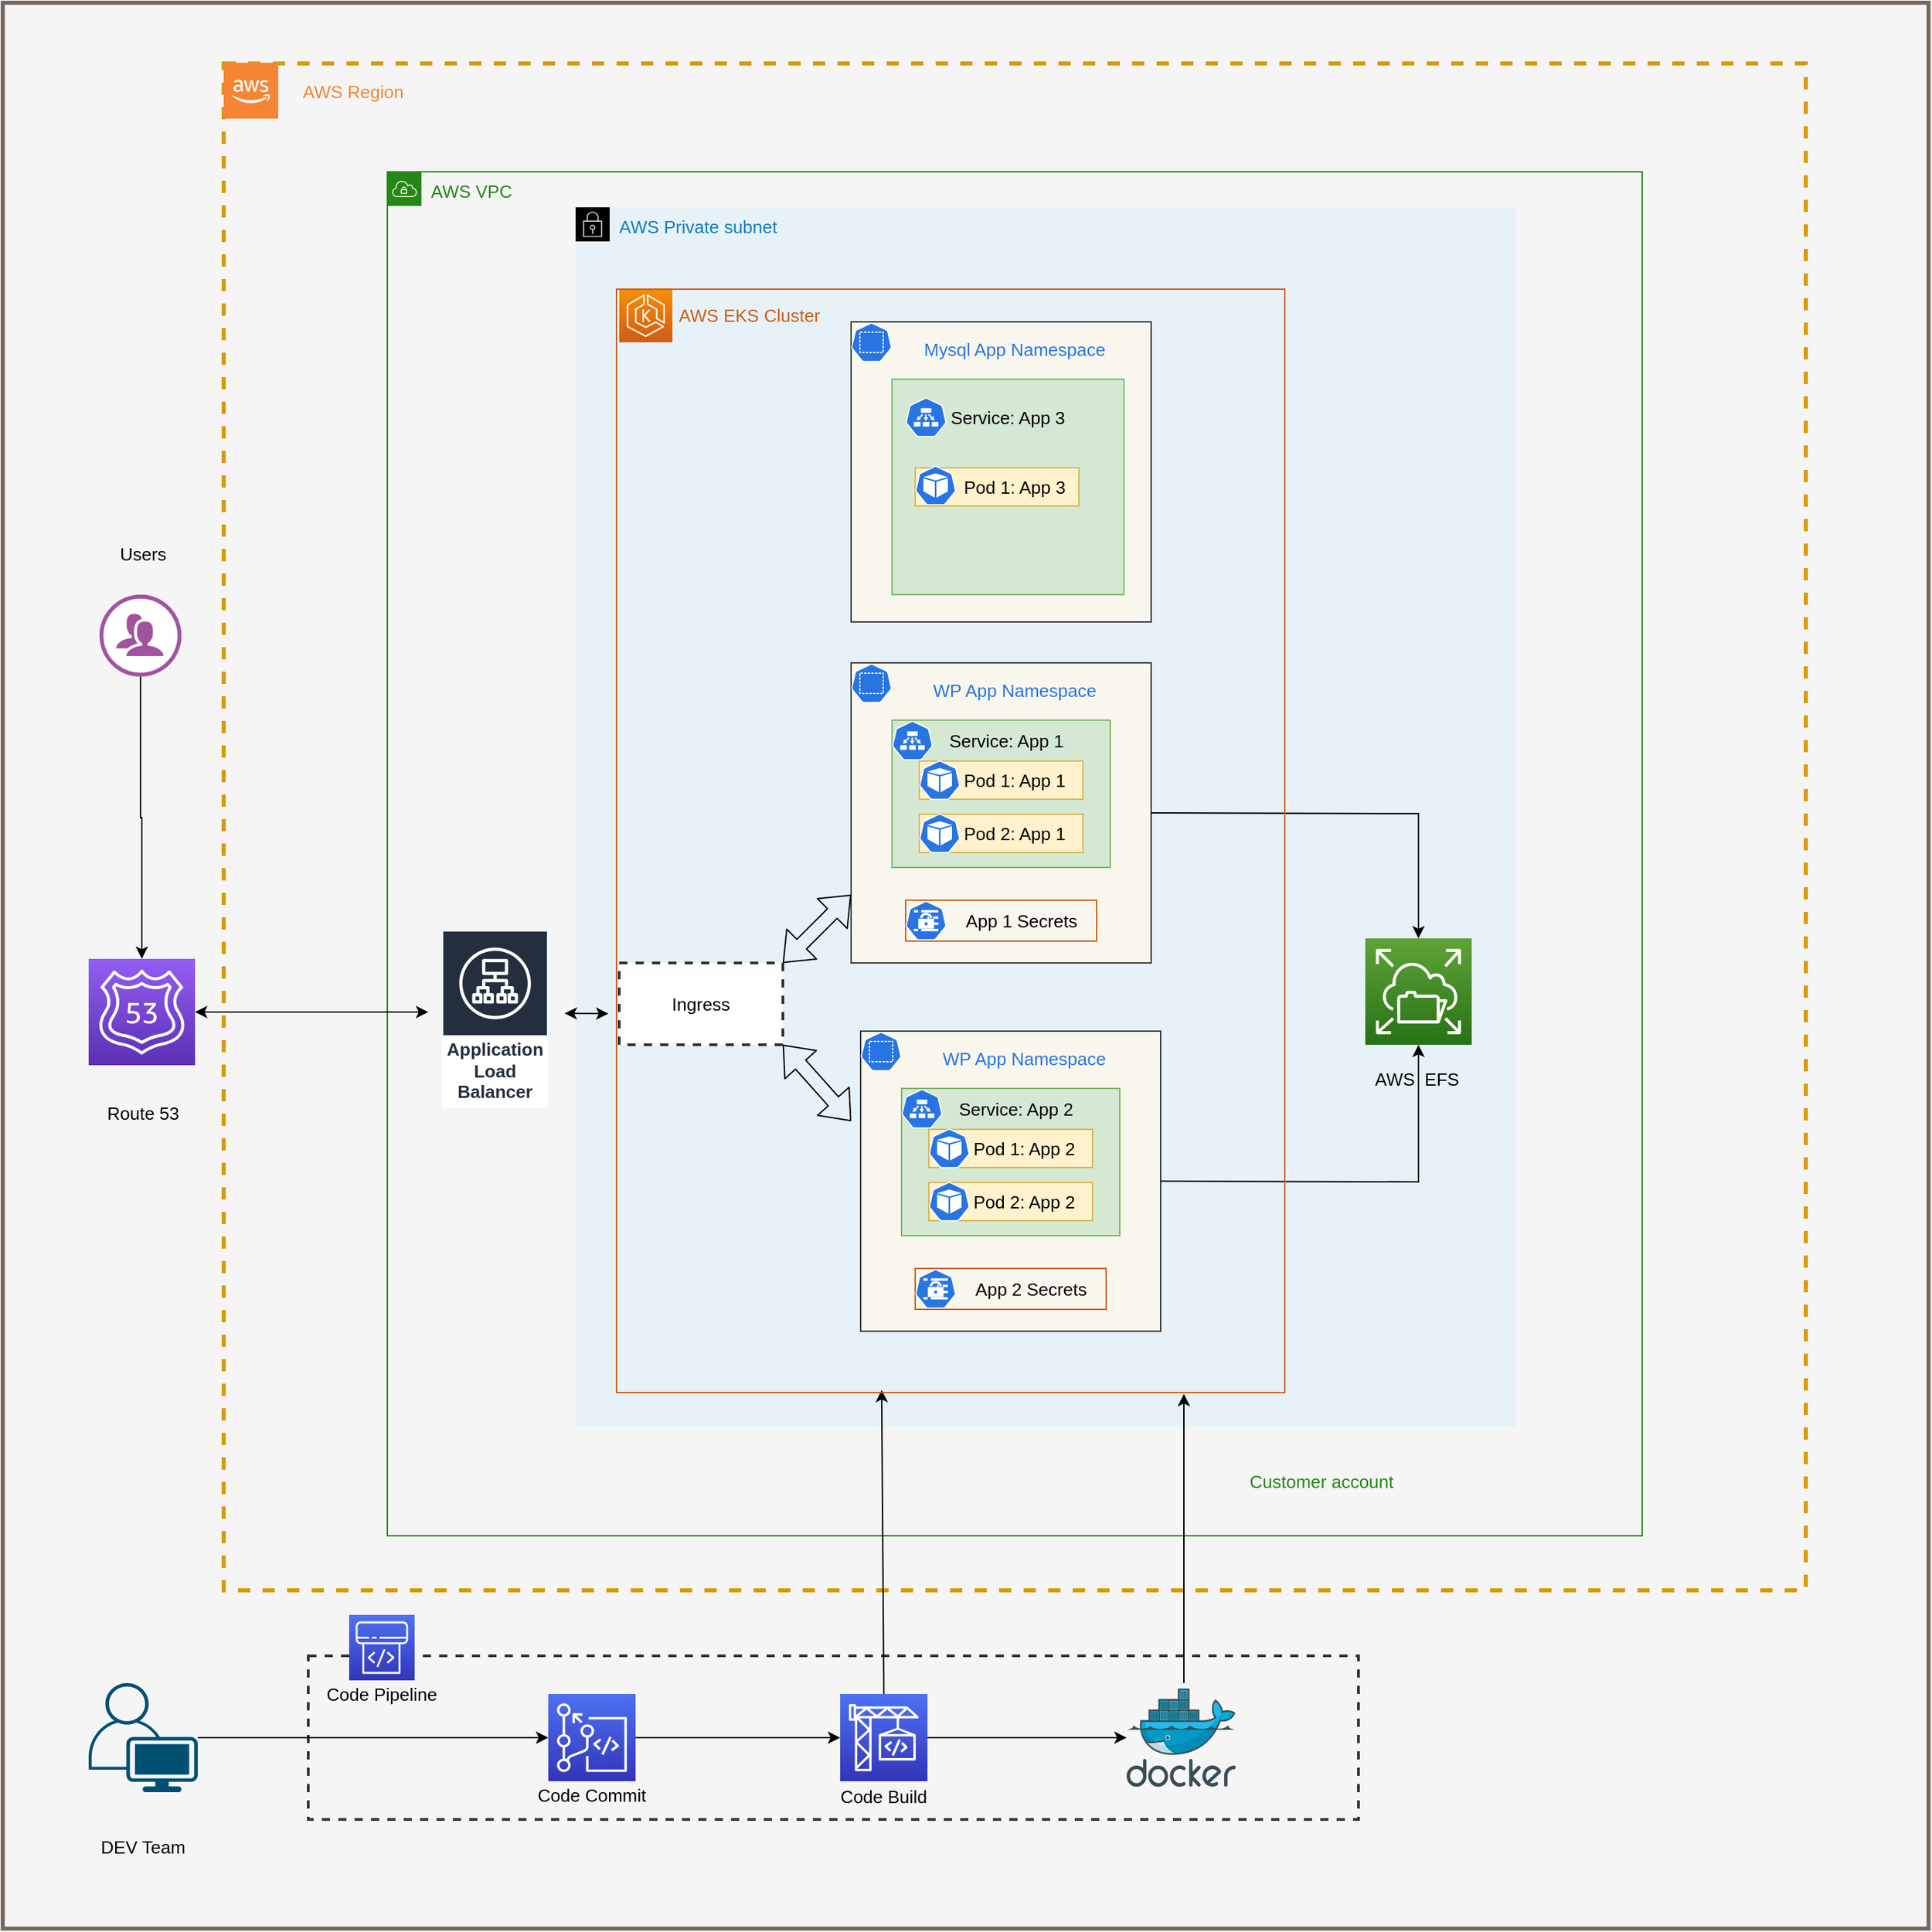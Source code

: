 <mxfile version="15.4.0" type="device" pages="2"><diagram id="Ot9jRCTv3hvopjsyJXD7" name="Page-1"><mxGraphModel dx="1996" dy="1718" grid="1" gridSize="10" guides="1" tooltips="1" connect="1" arrows="1" fold="1" page="0" pageScale="1" pageWidth="827" pageHeight="1169" math="0" shadow="0"><root><mxCell id="0"/><mxCell id="1" parent="0"/><mxCell id="vKoJi8RvYkVLxXyWPrQ0-2" value="" style="group" vertex="1" connectable="0" parent="1"><mxGeometry x="200" width="1412" height="1412" as="geometry"/></mxCell><mxCell id="3JzarAd-9FvICsvTEchm-35" value="" style="whiteSpace=wrap;html=1;aspect=fixed;rounded=0;fontSize=13;strokeColor=#756A5E;strokeWidth=3;fillColor=#F5F5F5;" parent="vKoJi8RvYkVLxXyWPrQ0-2" vertex="1"><mxGeometry width="1412" height="1412" as="geometry"/></mxCell><mxCell id="3JzarAd-9FvICsvTEchm-31" value="" style="rounded=0;whiteSpace=wrap;html=1;fontSize=13;strokeWidth=3;fillColor=none;dashed=1;strokeColor=#d79b00;" parent="vKoJi8RvYkVLxXyWPrQ0-2" vertex="1"><mxGeometry x="162" y="44.5" width="1160" height="1119.5" as="geometry"/></mxCell><mxCell id="wo1vMd5-KKXgWu2a8zOH-6" value="" style="outlineConnect=0;dashed=0;verticalLabelPosition=bottom;verticalAlign=top;align=center;html=1;shape=mxgraph.aws3.cloud_2;fillColor=#F58534;gradientColor=none;rounded=0;strokeColor=#000000;strokeWidth=2;fontSize=13;" parent="vKoJi8RvYkVLxXyWPrQ0-2" vertex="1"><mxGeometry x="162" y="44" width="40" height="41" as="geometry"/></mxCell><mxCell id="wo1vMd5-KKXgWu2a8zOH-7" value="&lt;font style=&quot;font-size: 13px;&quot; color=&quot;#f58534&quot;&gt;AWS Region&lt;/font&gt;" style="text;html=1;strokeColor=none;fillColor=none;align=center;verticalAlign=middle;whiteSpace=wrap;rounded=0;dashed=1;fontSize=13;" parent="vKoJi8RvYkVLxXyWPrQ0-2" vertex="1"><mxGeometry x="212" y="54.5" width="90" height="20" as="geometry"/></mxCell><mxCell id="wo1vMd5-KKXgWu2a8zOH-8" value="&lt;font style=&quot;font-size: 13px; line-height: 120%;&quot; color=&quot;#248814&quot;&gt;AWS VPC&lt;/font&gt;" style="points=[[0,0],[0.25,0],[0.5,0],[0.75,0],[1,0],[1,0.25],[1,0.5],[1,0.75],[1,1],[0.75,1],[0.5,1],[0.25,1],[0,1],[0,0.75],[0,0.5],[0,0.25]];outlineConnect=0;gradientColor=none;html=1;whiteSpace=wrap;fontSize=13;fontStyle=0;shape=mxgraph.aws4.group;grIcon=mxgraph.aws4.group_vpc;strokeColor=#248814;fillColor=none;verticalAlign=top;align=left;spacingLeft=30;fontColor=#AAB7B8;dashed=0;rounded=0;" parent="vKoJi8RvYkVLxXyWPrQ0-2" vertex="1"><mxGeometry x="282" y="124" width="920" height="1000" as="geometry"/></mxCell><mxCell id="wo1vMd5-KKXgWu2a8zOH-4" value="" style="verticalLabelPosition=bottom;html=1;fillColor=#A153A0;strokeColor=#ffffff;verticalAlign=top;align=center;points=[[0,0.5,0],[0.125,0.25,0],[0.25,0,0],[0.5,0,0],[0.75,0,0],[0.875,0.25,0],[1,0.5,0],[0.875,0.75,0],[0.75,1,0],[0.5,1,0],[0.125,0.75,0]];pointerEvents=1;shape=mxgraph.cisco_safe.compositeIcon;bgIcon=ellipse;resIcon=mxgraph.cisco_safe.design.users;fontSize=13;" parent="vKoJi8RvYkVLxXyWPrQ0-2" vertex="1"><mxGeometry x="71" y="434" width="60" height="60" as="geometry"/></mxCell><mxCell id="wo1vMd5-KKXgWu2a8zOH-5" value="" style="points=[[0,0,0],[0.25,0,0],[0.5,0,0],[0.75,0,0],[1,0,0],[0,1,0],[0.25,1,0],[0.5,1,0],[0.75,1,0],[1,1,0],[0,0.25,0],[0,0.5,0],[0,0.75,0],[1,0.25,0],[1,0.5,0],[1,0.75,0]];outlineConnect=0;fontColor=#232F3E;gradientColor=#945DF2;gradientDirection=north;fillColor=#5A30B5;strokeColor=#ffffff;dashed=0;verticalLabelPosition=bottom;verticalAlign=top;align=center;html=1;fontSize=13;fontStyle=0;aspect=fixed;shape=mxgraph.aws4.resourceIcon;resIcon=mxgraph.aws4.route_53;" parent="vKoJi8RvYkVLxXyWPrQ0-2" vertex="1"><mxGeometry x="63" y="701" width="78" height="78" as="geometry"/></mxCell><mxCell id="wo1vMd5-KKXgWu2a8zOH-3" value="" style="edgeStyle=orthogonalEdgeStyle;rounded=0;orthogonalLoop=1;jettySize=auto;html=1;fontSize=13;" parent="vKoJi8RvYkVLxXyWPrQ0-2" source="wo1vMd5-KKXgWu2a8zOH-4" target="wo1vMd5-KKXgWu2a8zOH-5" edge="1"><mxGeometry as="geometry"><mxPoint x="102" y="345" as="targetPoint"/></mxGeometry></mxCell><mxCell id="wo1vMd5-KKXgWu2a8zOH-55" value="" style="points=[[0.35,0,0],[0.98,0.51,0],[1,0.71,0],[0.67,1,0],[0,0.795,0],[0,0.65,0]];verticalLabelPosition=bottom;html=1;verticalAlign=top;aspect=fixed;align=center;pointerEvents=1;shape=mxgraph.cisco19.user;fillColor=#005073;strokeColor=none;rounded=0;fontSize=13;" parent="vKoJi8RvYkVLxXyWPrQ0-2" vertex="1"><mxGeometry x="63" y="1232" width="80" height="80" as="geometry"/></mxCell><mxCell id="wo1vMd5-KKXgWu2a8zOH-57" value="" style="rounded=0;whiteSpace=wrap;html=1;strokeColor=#333333;strokeWidth=2;fillColor=none;dashed=1;fontSize=13;" parent="vKoJi8RvYkVLxXyWPrQ0-2" vertex="1"><mxGeometry x="224" y="1212" width="770" height="120" as="geometry"/></mxCell><mxCell id="wo1vMd5-KKXgWu2a8zOH-58" value="" style="points=[[0,0,0],[0.25,0,0],[0.5,0,0],[0.75,0,0],[1,0,0],[0,1,0],[0.25,1,0],[0.5,1,0],[0.75,1,0],[1,1,0],[0,0.25,0],[0,0.5,0],[0,0.75,0],[1,0.25,0],[1,0.5,0],[1,0.75,0]];outlineConnect=0;fontColor=#232F3E;gradientColor=#4D72F3;gradientDirection=north;fillColor=#3334B9;strokeColor=#ffffff;dashed=0;verticalLabelPosition=bottom;verticalAlign=top;align=center;html=1;fontSize=13;fontStyle=0;aspect=fixed;shape=mxgraph.aws4.resourceIcon;resIcon=mxgraph.aws4.codepipeline;rounded=0;" parent="vKoJi8RvYkVLxXyWPrQ0-2" vertex="1"><mxGeometry x="254" y="1182" width="48" height="48" as="geometry"/></mxCell><mxCell id="wo1vMd5-KKXgWu2a8zOH-59" value="&lt;font style=&quot;font-size: 13px;&quot;&gt;Code Pipeline&lt;/font&gt;" style="text;html=1;strokeColor=none;fillColor=none;align=center;verticalAlign=middle;whiteSpace=wrap;rounded=0;dashed=1;fontSize=13;" parent="vKoJi8RvYkVLxXyWPrQ0-2" vertex="1"><mxGeometry x="225" y="1230" width="106" height="20" as="geometry"/></mxCell><mxCell id="wo1vMd5-KKXgWu2a8zOH-61" value="" style="points=[[0,0,0],[0.25,0,0],[0.5,0,0],[0.75,0,0],[1,0,0],[0,1,0],[0.25,1,0],[0.5,1,0],[0.75,1,0],[1,1,0],[0,0.25,0],[0,0.5,0],[0,0.75,0],[1,0.25,0],[1,0.5,0],[1,0.75,0]];outlineConnect=0;fontColor=#232F3E;gradientColor=#4D72F3;gradientDirection=north;fillColor=#3334B9;strokeColor=#ffffff;dashed=0;verticalLabelPosition=bottom;verticalAlign=top;align=center;html=1;fontSize=13;fontStyle=0;aspect=fixed;shape=mxgraph.aws4.resourceIcon;resIcon=mxgraph.aws4.codecommit;rounded=0;" parent="vKoJi8RvYkVLxXyWPrQ0-2" vertex="1"><mxGeometry x="400" y="1240" width="64" height="64" as="geometry"/></mxCell><mxCell id="wo1vMd5-KKXgWu2a8zOH-54" value="" style="edgeStyle=orthogonalEdgeStyle;rounded=0;orthogonalLoop=1;jettySize=auto;html=1;entryX=0;entryY=0.5;entryDx=0;entryDy=0;entryPerimeter=0;fontSize=13;" parent="vKoJi8RvYkVLxXyWPrQ0-2" source="wo1vMd5-KKXgWu2a8zOH-55" target="wo1vMd5-KKXgWu2a8zOH-61" edge="1"><mxGeometry as="geometry"/></mxCell><mxCell id="wo1vMd5-KKXgWu2a8zOH-62" value="&lt;font style=&quot;font-size: 13px;&quot;&gt;Code Commit&lt;/font&gt;" style="text;html=1;strokeColor=none;fillColor=none;align=center;verticalAlign=middle;whiteSpace=wrap;rounded=0;dashed=1;fontSize=13;" parent="vKoJi8RvYkVLxXyWPrQ0-2" vertex="1"><mxGeometry x="386" y="1304" width="92" height="20" as="geometry"/></mxCell><mxCell id="wo1vMd5-KKXgWu2a8zOH-64" value="" style="points=[[0,0,0],[0.25,0,0],[0.5,0,0],[0.75,0,0],[1,0,0],[0,1,0],[0.25,1,0],[0.5,1,0],[0.75,1,0],[1,1,0],[0,0.25,0],[0,0.5,0],[0,0.75,0],[1,0.25,0],[1,0.5,0],[1,0.75,0]];outlineConnect=0;fontColor=#232F3E;gradientColor=#4D72F3;gradientDirection=north;fillColor=#3334B9;strokeColor=#ffffff;dashed=0;verticalLabelPosition=bottom;verticalAlign=top;align=center;html=1;fontSize=13;fontStyle=0;aspect=fixed;shape=mxgraph.aws4.resourceIcon;resIcon=mxgraph.aws4.codebuild;rounded=0;" parent="vKoJi8RvYkVLxXyWPrQ0-2" vertex="1"><mxGeometry x="614" y="1240" width="64" height="64" as="geometry"/></mxCell><mxCell id="wo1vMd5-KKXgWu2a8zOH-60" value="" style="edgeStyle=orthogonalEdgeStyle;rounded=0;orthogonalLoop=1;jettySize=auto;html=1;entryX=0;entryY=0.5;entryDx=0;entryDy=0;entryPerimeter=0;fontSize=13;" parent="vKoJi8RvYkVLxXyWPrQ0-2" source="wo1vMd5-KKXgWu2a8zOH-61" target="wo1vMd5-KKXgWu2a8zOH-64" edge="1"><mxGeometry as="geometry"><mxPoint x="544" y="1272" as="targetPoint"/></mxGeometry></mxCell><mxCell id="wo1vMd5-KKXgWu2a8zOH-65" value="&lt;font style=&quot;font-size: 13px;&quot;&gt;Code Build&lt;/font&gt;" style="text;html=1;strokeColor=none;fillColor=none;align=center;verticalAlign=middle;whiteSpace=wrap;rounded=0;dashed=1;fontSize=13;" parent="vKoJi8RvYkVLxXyWPrQ0-2" vertex="1"><mxGeometry x="600" y="1305" width="92" height="20" as="geometry"/></mxCell><mxCell id="wo1vMd5-KKXgWu2a8zOH-66" value="" style="html=1;points=[];align=center;image;fontSize=13;image=img/lib/mscae/Docker.svg;rounded=0;dashed=1;strokeColor=#333333;strokeWidth=2;fillColor=none;" parent="vKoJi8RvYkVLxXyWPrQ0-2" vertex="1"><mxGeometry x="824" y="1236" width="80" height="72" as="geometry"/></mxCell><mxCell id="wo1vMd5-KKXgWu2a8zOH-63" value="" style="edgeStyle=orthogonalEdgeStyle;rounded=0;orthogonalLoop=1;jettySize=auto;html=1;fontSize=13;" parent="vKoJi8RvYkVLxXyWPrQ0-2" source="wo1vMd5-KKXgWu2a8zOH-64" target="wo1vMd5-KKXgWu2a8zOH-66" edge="1"><mxGeometry as="geometry"><mxPoint x="758" y="1272" as="targetPoint"/></mxGeometry></mxCell><mxCell id="wo1vMd5-KKXgWu2a8zOH-69" value="" style="endArrow=classic;startArrow=classic;html=1;exitX=1;exitY=0.5;exitDx=0;exitDy=0;exitPerimeter=0;fontSize=13;" parent="vKoJi8RvYkVLxXyWPrQ0-2" source="wo1vMd5-KKXgWu2a8zOH-5" edge="1"><mxGeometry width="50" height="50" as="geometry"><mxPoint x="141" y="759" as="sourcePoint"/><mxPoint x="312" y="740" as="targetPoint"/><Array as="points"><mxPoint x="262" y="740"/></Array></mxGeometry></mxCell><mxCell id="wo1vMd5-KKXgWu2a8zOH-99" value="&lt;font style=&quot;font-size: 13px;&quot;&gt;DEV Team&lt;/font&gt;" style="text;html=1;strokeColor=none;fillColor=none;align=center;verticalAlign=middle;whiteSpace=wrap;rounded=0;fontSize=13;" parent="vKoJi8RvYkVLxXyWPrQ0-2" vertex="1"><mxGeometry x="63" y="1342" width="80" height="20" as="geometry"/></mxCell><mxCell id="wo1vMd5-KKXgWu2a8zOH-100" value="&lt;font style=&quot;font-size: 13px;&quot;&gt;Route 53&lt;/font&gt;" style="text;html=1;strokeColor=none;fillColor=none;align=center;verticalAlign=middle;whiteSpace=wrap;rounded=0;fontSize=13;" parent="vKoJi8RvYkVLxXyWPrQ0-2" vertex="1"><mxGeometry x="63" y="804" width="80" height="20" as="geometry"/></mxCell><mxCell id="wo1vMd5-KKXgWu2a8zOH-101" value="&lt;font style=&quot;font-size: 13px;&quot;&gt;Users&lt;/font&gt;" style="text;html=1;strokeColor=none;fillColor=none;align=center;verticalAlign=middle;whiteSpace=wrap;rounded=0;fontSize=13;" parent="vKoJi8RvYkVLxXyWPrQ0-2" vertex="1"><mxGeometry x="63" y="394" width="80" height="20" as="geometry"/></mxCell><mxCell id="wo1vMd5-KKXgWu2a8zOH-9" value="&lt;font style=&quot;font-size: 13px;&quot;&gt;AWS Private subnet&lt;/font&gt;" style="points=[[0,0],[0.25,0],[0.5,0],[0.75,0],[1,0],[1,0.25],[1,0.5],[1,0.75],[1,1],[0.75,1],[0.5,1],[0.25,1],[0,1],[0,0.75],[0,0.5],[0,0.25]];outlineConnect=0;html=1;whiteSpace=wrap;fontSize=13;fontStyle=0;shape=mxgraph.aws4.group;grIcon=mxgraph.aws4.group_security_group;grStroke=0;verticalAlign=top;align=left;spacingLeft=30;fontColor=#147EBA;rounded=0;fillColor=#E6F2F8;strokeWidth=2;" parent="vKoJi8RvYkVLxXyWPrQ0-2" vertex="1"><mxGeometry x="420" y="150" width="690" height="894" as="geometry"/></mxCell><mxCell id="wo1vMd5-KKXgWu2a8zOH-11" value="" style="points=[[0,0,0],[0.25,0,0],[0.5,0,0],[0.75,0,0],[1,0,0],[0,1,0],[0.25,1,0],[0.5,1,0],[0.75,1,0],[1,1,0],[0,0.25,0],[0,0.5,0],[0,0.75,0],[1,0.25,0],[1,0.5,0],[1,0.75,0]];outlineConnect=0;fontColor=#232F3E;gradientColor=#F78E04;gradientDirection=north;fillColor=#D05C17;strokeColor=#ffffff;dashed=0;verticalLabelPosition=bottom;verticalAlign=top;align=center;html=1;fontSize=13;fontStyle=0;aspect=fixed;shape=mxgraph.aws4.resourceIcon;resIcon=mxgraph.aws4.eks;rounded=0;" parent="vKoJi8RvYkVLxXyWPrQ0-2" vertex="1"><mxGeometry x="452" y="210" width="39" height="39" as="geometry"/></mxCell><mxCell id="wo1vMd5-KKXgWu2a8zOH-12" value="&lt;font color=&quot;#d05c17&quot; style=&quot;font-size: 13px;&quot;&gt;AWS EKS Cluster&lt;/font&gt;" style="text;html=1;strokeColor=none;fillColor=none;align=center;verticalAlign=middle;whiteSpace=wrap;rounded=0;fontSize=13;" parent="vKoJi8RvYkVLxXyWPrQ0-2" vertex="1"><mxGeometry x="467" y="219" width="161" height="20" as="geometry"/></mxCell><mxCell id="wo1vMd5-KKXgWu2a8zOH-14" value="" style="group;fontSize=13;" parent="vKoJi8RvYkVLxXyWPrQ0-2" vertex="1" connectable="0"><mxGeometry x="622" y="234" width="220" height="220" as="geometry"/></mxCell><mxCell id="wo1vMd5-KKXgWu2a8zOH-15" value="" style="rounded=0;whiteSpace=wrap;html=1;strokeColor=#36393d;strokeWidth=1;fillColor=#f9f7ed;fontSize=13;" parent="wo1vMd5-KKXgWu2a8zOH-14" vertex="1"><mxGeometry width="220" height="220" as="geometry"/></mxCell><mxCell id="wo1vMd5-KKXgWu2a8zOH-16" value="" style="html=1;dashed=0;whitespace=wrap;fillColor=#2875E2;strokeColor=#ffffff;points=[[0.005,0.63,0],[0.1,0.2,0],[0.9,0.2,0],[0.5,0,0],[0.995,0.63,0],[0.72,0.99,0],[0.5,1,0],[0.28,0.99,0]];shape=mxgraph.kubernetes.icon;prIcon=ns;rounded=0;fontSize=13;" parent="wo1vMd5-KKXgWu2a8zOH-14" vertex="1"><mxGeometry width="30" height="30" as="geometry"/></mxCell><mxCell id="wo1vMd5-KKXgWu2a8zOH-17" value="&lt;font color=&quot;#2875e2&quot; style=&quot;font-size: 13px;&quot;&gt;Mysql App Namespace&lt;/font&gt;" style="text;html=1;strokeColor=none;fillColor=none;align=center;verticalAlign=middle;whiteSpace=wrap;rounded=0;dashed=1;fontSize=13;" parent="wo1vMd5-KKXgWu2a8zOH-14" vertex="1"><mxGeometry x="30" y="10" width="180" height="20" as="geometry"/></mxCell><mxCell id="wo1vMd5-KKXgWu2a8zOH-18" value="" style="rounded=0;whiteSpace=wrap;html=1;strokeColor=#82b366;strokeWidth=1;fillColor=#d5e8d4;fontSize=13;" parent="wo1vMd5-KKXgWu2a8zOH-14" vertex="1"><mxGeometry x="30" y="42" width="170" height="158" as="geometry"/></mxCell><mxCell id="wo1vMd5-KKXgWu2a8zOH-19" value="" style="html=1;dashed=0;whitespace=wrap;fillColor=#2875E2;strokeColor=#ffffff;points=[[0.005,0.63,0],[0.1,0.2,0],[0.9,0.2,0],[0.5,0,0],[0.995,0.63,0],[0.72,0.99,0],[0.5,1,0],[0.28,0.99,0]];shape=mxgraph.kubernetes.icon;prIcon=ep;rounded=0;fontSize=13;" parent="wo1vMd5-KKXgWu2a8zOH-14" vertex="1"><mxGeometry x="40" y="55" width="30" height="30" as="geometry"/></mxCell><mxCell id="wo1vMd5-KKXgWu2a8zOH-20" value="Service: App 3" style="text;html=1;strokeColor=none;fillColor=none;align=center;verticalAlign=middle;whiteSpace=wrap;rounded=0;fontSize=13;" parent="wo1vMd5-KKXgWu2a8zOH-14" vertex="1"><mxGeometry x="70" y="60" width="90" height="20" as="geometry"/></mxCell><mxCell id="wo1vMd5-KKXgWu2a8zOH-21" value="" style="rounded=0;whiteSpace=wrap;html=1;strokeColor=#d6b656;strokeWidth=1;fillColor=#fff2cc;fontSize=13;" parent="wo1vMd5-KKXgWu2a8zOH-14" vertex="1"><mxGeometry x="47" y="107" width="120" height="28" as="geometry"/></mxCell><mxCell id="wo1vMd5-KKXgWu2a8zOH-22" value="Pod 1: App 3" style="text;html=1;strokeColor=none;fillColor=none;align=center;verticalAlign=middle;whiteSpace=wrap;rounded=0;fontSize=13;" parent="wo1vMd5-KKXgWu2a8zOH-14" vertex="1"><mxGeometry x="80" y="111" width="80" height="20" as="geometry"/></mxCell><mxCell id="wo1vMd5-KKXgWu2a8zOH-23" value="" style="html=1;dashed=0;whitespace=wrap;fillColor=#2875E2;strokeColor=#ffffff;points=[[0.005,0.63,0],[0.1,0.2,0],[0.9,0.2,0],[0.5,0,0],[0.995,0.63,0],[0.72,0.99,0],[0.5,1,0],[0.28,0.99,0]];shape=mxgraph.kubernetes.icon;prIcon=pod;rounded=0;fontSize=13;" parent="wo1vMd5-KKXgWu2a8zOH-14" vertex="1"><mxGeometry x="47" y="105" width="30" height="30" as="geometry"/></mxCell><mxCell id="wo1vMd5-KKXgWu2a8zOH-30" value="" style="group;fontSize=13;" parent="vKoJi8RvYkVLxXyWPrQ0-2" vertex="1" connectable="0"><mxGeometry x="622" y="484" width="220" height="220" as="geometry"/></mxCell><mxCell id="wo1vMd5-KKXgWu2a8zOH-31" value="" style="rounded=0;whiteSpace=wrap;html=1;strokeColor=#36393d;strokeWidth=1;fillColor=#f9f7ed;fontSize=13;" parent="wo1vMd5-KKXgWu2a8zOH-30" vertex="1"><mxGeometry width="220" height="220" as="geometry"/></mxCell><mxCell id="wo1vMd5-KKXgWu2a8zOH-32" value="" style="html=1;dashed=0;whitespace=wrap;fillColor=#2875E2;strokeColor=#ffffff;points=[[0.005,0.63,0],[0.1,0.2,0],[0.9,0.2,0],[0.5,0,0],[0.995,0.63,0],[0.72,0.99,0],[0.5,1,0],[0.28,0.99,0]];shape=mxgraph.kubernetes.icon;prIcon=ns;rounded=0;fontSize=13;" parent="wo1vMd5-KKXgWu2a8zOH-30" vertex="1"><mxGeometry width="30" height="30" as="geometry"/></mxCell><mxCell id="wo1vMd5-KKXgWu2a8zOH-33" value="&lt;font color=&quot;#2875e2&quot; style=&quot;font-size: 13px;&quot;&gt;WP App Namespace&lt;/font&gt;" style="text;html=1;strokeColor=none;fillColor=none;align=center;verticalAlign=middle;whiteSpace=wrap;rounded=0;dashed=1;fontSize=13;" parent="wo1vMd5-KKXgWu2a8zOH-30" vertex="1"><mxGeometry x="30" y="10" width="180" height="20" as="geometry"/></mxCell><mxCell id="wo1vMd5-KKXgWu2a8zOH-34" value="" style="rounded=0;whiteSpace=wrap;html=1;strokeColor=#82b366;strokeWidth=1;fillColor=#d5e8d4;fontSize=13;" parent="wo1vMd5-KKXgWu2a8zOH-30" vertex="1"><mxGeometry x="30" y="42" width="160" height="108" as="geometry"/></mxCell><mxCell id="wo1vMd5-KKXgWu2a8zOH-35" value="" style="html=1;dashed=0;whitespace=wrap;fillColor=#2875E2;strokeColor=#ffffff;points=[[0.005,0.63,0],[0.1,0.2,0],[0.9,0.2,0],[0.5,0,0],[0.995,0.63,0],[0.72,0.99,0],[0.5,1,0],[0.28,0.99,0]];shape=mxgraph.kubernetes.icon;prIcon=ep;rounded=0;fontSize=13;" parent="wo1vMd5-KKXgWu2a8zOH-30" vertex="1"><mxGeometry x="30" y="42" width="30" height="30" as="geometry"/></mxCell><mxCell id="wo1vMd5-KKXgWu2a8zOH-36" value="Service: App 1" style="text;html=1;strokeColor=none;fillColor=none;align=center;verticalAlign=middle;whiteSpace=wrap;rounded=0;fontSize=13;" parent="wo1vMd5-KKXgWu2a8zOH-30" vertex="1"><mxGeometry x="69" y="47" width="90" height="20" as="geometry"/></mxCell><mxCell id="wo1vMd5-KKXgWu2a8zOH-37" value="" style="rounded=0;whiteSpace=wrap;html=1;strokeColor=#d6b656;strokeWidth=1;fillColor=#fff2cc;fontSize=13;" parent="wo1vMd5-KKXgWu2a8zOH-30" vertex="1"><mxGeometry x="50" y="72" width="120" height="28" as="geometry"/></mxCell><mxCell id="wo1vMd5-KKXgWu2a8zOH-38" value="Pod 1: App 1" style="text;html=1;strokeColor=none;fillColor=none;align=center;verticalAlign=middle;whiteSpace=wrap;rounded=0;fontSize=13;" parent="wo1vMd5-KKXgWu2a8zOH-30" vertex="1"><mxGeometry x="80" y="76" width="80" height="20" as="geometry"/></mxCell><mxCell id="wo1vMd5-KKXgWu2a8zOH-39" value="" style="html=1;dashed=0;whitespace=wrap;fillColor=#2875E2;strokeColor=#ffffff;points=[[0.005,0.63,0],[0.1,0.2,0],[0.9,0.2,0],[0.5,0,0],[0.995,0.63,0],[0.72,0.99,0],[0.5,1,0],[0.28,0.99,0]];shape=mxgraph.kubernetes.icon;prIcon=pod;rounded=0;fontSize=13;" parent="wo1vMd5-KKXgWu2a8zOH-30" vertex="1"><mxGeometry x="50" y="71" width="30" height="30" as="geometry"/></mxCell><mxCell id="wo1vMd5-KKXgWu2a8zOH-40" value="" style="rounded=0;whiteSpace=wrap;html=1;strokeColor=#d6b656;strokeWidth=1;fillColor=#fff2cc;fontSize=13;" parent="wo1vMd5-KKXgWu2a8zOH-30" vertex="1"><mxGeometry x="50" y="111" width="120" height="28" as="geometry"/></mxCell><mxCell id="wo1vMd5-KKXgWu2a8zOH-41" value="Pod 2: App 1" style="text;html=1;strokeColor=none;fillColor=none;align=center;verticalAlign=middle;whiteSpace=wrap;rounded=0;fontSize=13;" parent="wo1vMd5-KKXgWu2a8zOH-30" vertex="1"><mxGeometry x="80" y="115" width="80" height="20" as="geometry"/></mxCell><mxCell id="wo1vMd5-KKXgWu2a8zOH-42" value="" style="html=1;dashed=0;whitespace=wrap;fillColor=#2875E2;strokeColor=#ffffff;points=[[0.005,0.63,0],[0.1,0.2,0],[0.9,0.2,0],[0.5,0,0],[0.995,0.63,0],[0.72,0.99,0],[0.5,1,0],[0.28,0.99,0]];shape=mxgraph.kubernetes.icon;prIcon=pod;rounded=0;fontSize=13;" parent="wo1vMd5-KKXgWu2a8zOH-30" vertex="1"><mxGeometry x="50" y="110" width="30" height="30" as="geometry"/></mxCell><mxCell id="wo1vMd5-KKXgWu2a8zOH-43" value="" style="rounded=0;whiteSpace=wrap;html=1;strokeColor=#D05C17;strokeWidth=1;fillColor=none;fontSize=13;" parent="wo1vMd5-KKXgWu2a8zOH-30" vertex="1"><mxGeometry x="40" y="174" width="140" height="30" as="geometry"/></mxCell><mxCell id="wo1vMd5-KKXgWu2a8zOH-44" value="" style="html=1;dashed=0;whitespace=wrap;fillColor=#2875E2;strokeColor=#ffffff;points=[[0.005,0.63,0],[0.1,0.2,0],[0.9,0.2,0],[0.5,0,0],[0.995,0.63,0],[0.72,0.99,0],[0.5,1,0],[0.28,0.99,0]];shape=mxgraph.kubernetes.icon;prIcon=secret;rounded=0;fontSize=13;" parent="wo1vMd5-KKXgWu2a8zOH-30" vertex="1"><mxGeometry x="40" y="174" width="30" height="30" as="geometry"/></mxCell><mxCell id="wo1vMd5-KKXgWu2a8zOH-45" value="App 1 Secrets" style="text;html=1;strokeColor=none;fillColor=none;align=center;verticalAlign=middle;whiteSpace=wrap;rounded=0;fontSize=13;" parent="wo1vMd5-KKXgWu2a8zOH-30" vertex="1"><mxGeometry x="80" y="179" width="90" height="20" as="geometry"/></mxCell><mxCell id="wo1vMd5-KKXgWu2a8zOH-56" value="&lt;font color=&quot;#248814&quot; style=&quot;font-size: 13px;&quot;&gt;Customer account&lt;/font&gt;" style="text;html=1;strokeColor=none;fillColor=none;align=center;verticalAlign=middle;whiteSpace=wrap;rounded=0;fontSize=13;" parent="vKoJi8RvYkVLxXyWPrQ0-2" vertex="1"><mxGeometry x="901.75" y="1074" width="130" height="20" as="geometry"/></mxCell><mxCell id="wo1vMd5-KKXgWu2a8zOH-70" value="&lt;font style=&quot;font-size: 13px;&quot;&gt;Ingress&lt;/font&gt;" style="rounded=0;whiteSpace=wrap;html=1;dashed=1;strokeColor=#333333;strokeWidth=2;fontSize=13;" parent="vKoJi8RvYkVLxXyWPrQ0-2" vertex="1"><mxGeometry x="452" y="704" width="120" height="60" as="geometry"/></mxCell><mxCell id="wo1vMd5-KKXgWu2a8zOH-71" value="" style="endArrow=classic;startArrow=classic;html=1;entryX=0.232;entryY=0.515;entryDx=0;entryDy=0;entryPerimeter=0;fontSize=13;" parent="vKoJi8RvYkVLxXyWPrQ0-2" edge="1"><mxGeometry width="50" height="50" as="geometry"><mxPoint x="412" y="741" as="sourcePoint"/><mxPoint x="444.08" y="741.2" as="targetPoint"/></mxGeometry></mxCell><mxCell id="wo1vMd5-KKXgWu2a8zOH-72" value="" style="shape=flexArrow;endArrow=classic;startArrow=classic;html=1;fontSize=13;" parent="vKoJi8RvYkVLxXyWPrQ0-2" edge="1"><mxGeometry width="50" height="50" as="geometry"><mxPoint x="572" y="704" as="sourcePoint"/><mxPoint x="622" y="654" as="targetPoint"/></mxGeometry></mxCell><mxCell id="wo1vMd5-KKXgWu2a8zOH-73" value="" style="shape=flexArrow;endArrow=classic;startArrow=classic;html=1;exitX=0;exitY=0.25;exitDx=0;exitDy=0;entryX=1;entryY=1;entryDx=0;entryDy=0;fontSize=13;" parent="vKoJi8RvYkVLxXyWPrQ0-2" target="wo1vMd5-KKXgWu2a8zOH-70" edge="1"><mxGeometry width="50" height="50" as="geometry"><mxPoint x="622" y="820" as="sourcePoint"/><mxPoint x="612" y="750" as="targetPoint"/></mxGeometry></mxCell><mxCell id="wo1vMd5-KKXgWu2a8zOH-105" value="Application Load Balancer" style="sketch=0;outlineConnect=0;fontColor=#232F3E;gradientColor=none;strokeColor=#ffffff;fillColor=#232F3E;dashed=0;verticalLabelPosition=middle;verticalAlign=bottom;align=center;html=1;whiteSpace=wrap;fontSize=13;fontStyle=1;spacing=3;shape=mxgraph.aws4.productIcon;prIcon=mxgraph.aws4.application_load_balancer;" parent="vKoJi8RvYkVLxXyWPrQ0-2" vertex="1"><mxGeometry x="322" y="680" width="78" height="130" as="geometry"/></mxCell><mxCell id="3JzarAd-9FvICsvTEchm-1" value="" style="group;fontSize=13;" parent="vKoJi8RvYkVLxXyWPrQ0-2" vertex="1" connectable="0"><mxGeometry x="629" y="754" width="220" height="220" as="geometry"/></mxCell><mxCell id="3JzarAd-9FvICsvTEchm-2" value="" style="rounded=0;whiteSpace=wrap;html=1;strokeColor=#36393d;strokeWidth=1;fillColor=#f9f7ed;fontSize=13;" parent="3JzarAd-9FvICsvTEchm-1" vertex="1"><mxGeometry width="220" height="220" as="geometry"/></mxCell><mxCell id="3JzarAd-9FvICsvTEchm-3" value="" style="html=1;dashed=0;whitespace=wrap;fillColor=#2875E2;strokeColor=#ffffff;points=[[0.005,0.63,0],[0.1,0.2,0],[0.9,0.2,0],[0.5,0,0],[0.995,0.63,0],[0.72,0.99,0],[0.5,1,0],[0.28,0.99,0]];shape=mxgraph.kubernetes.icon;prIcon=ns;rounded=0;fontSize=13;" parent="3JzarAd-9FvICsvTEchm-1" vertex="1"><mxGeometry width="30" height="30" as="geometry"/></mxCell><mxCell id="3JzarAd-9FvICsvTEchm-4" value="&lt;font color=&quot;#2875e2&quot; style=&quot;font-size: 13px;&quot;&gt;WP App Namespace&lt;/font&gt;" style="text;html=1;strokeColor=none;fillColor=none;align=center;verticalAlign=middle;whiteSpace=wrap;rounded=0;dashed=1;fontSize=13;" parent="3JzarAd-9FvICsvTEchm-1" vertex="1"><mxGeometry x="30" y="10" width="180" height="20" as="geometry"/></mxCell><mxCell id="3JzarAd-9FvICsvTEchm-5" value="" style="rounded=0;whiteSpace=wrap;html=1;strokeColor=#82b366;strokeWidth=1;fillColor=#d5e8d4;fontSize=13;" parent="3JzarAd-9FvICsvTEchm-1" vertex="1"><mxGeometry x="30" y="42" width="160" height="108" as="geometry"/></mxCell><mxCell id="3JzarAd-9FvICsvTEchm-6" value="" style="html=1;dashed=0;whitespace=wrap;fillColor=#2875E2;strokeColor=#ffffff;points=[[0.005,0.63,0],[0.1,0.2,0],[0.9,0.2,0],[0.5,0,0],[0.995,0.63,0],[0.72,0.99,0],[0.5,1,0],[0.28,0.99,0]];shape=mxgraph.kubernetes.icon;prIcon=ep;rounded=0;fontSize=13;" parent="3JzarAd-9FvICsvTEchm-1" vertex="1"><mxGeometry x="30" y="42" width="30" height="30" as="geometry"/></mxCell><mxCell id="3JzarAd-9FvICsvTEchm-7" value="Service: App 2" style="text;html=1;strokeColor=none;fillColor=none;align=center;verticalAlign=middle;whiteSpace=wrap;rounded=0;fontSize=13;" parent="3JzarAd-9FvICsvTEchm-1" vertex="1"><mxGeometry x="69" y="47" width="90" height="20" as="geometry"/></mxCell><mxCell id="3JzarAd-9FvICsvTEchm-8" value="" style="rounded=0;whiteSpace=wrap;html=1;strokeColor=#d6b656;strokeWidth=1;fillColor=#fff2cc;fontSize=13;" parent="3JzarAd-9FvICsvTEchm-1" vertex="1"><mxGeometry x="50" y="72" width="120" height="28" as="geometry"/></mxCell><mxCell id="3JzarAd-9FvICsvTEchm-9" value="Pod 1: App 2" style="text;html=1;strokeColor=none;fillColor=none;align=center;verticalAlign=middle;whiteSpace=wrap;rounded=0;fontSize=13;" parent="3JzarAd-9FvICsvTEchm-1" vertex="1"><mxGeometry x="80" y="76" width="80" height="20" as="geometry"/></mxCell><mxCell id="3JzarAd-9FvICsvTEchm-10" value="" style="html=1;dashed=0;whitespace=wrap;fillColor=#2875E2;strokeColor=#ffffff;points=[[0.005,0.63,0],[0.1,0.2,0],[0.9,0.2,0],[0.5,0,0],[0.995,0.63,0],[0.72,0.99,0],[0.5,1,0],[0.28,0.99,0]];shape=mxgraph.kubernetes.icon;prIcon=pod;rounded=0;fontSize=13;" parent="3JzarAd-9FvICsvTEchm-1" vertex="1"><mxGeometry x="50" y="71" width="30" height="30" as="geometry"/></mxCell><mxCell id="3JzarAd-9FvICsvTEchm-11" value="" style="rounded=0;whiteSpace=wrap;html=1;strokeColor=#d6b656;strokeWidth=1;fillColor=#fff2cc;fontSize=13;" parent="3JzarAd-9FvICsvTEchm-1" vertex="1"><mxGeometry x="50" y="111" width="120" height="28" as="geometry"/></mxCell><mxCell id="3JzarAd-9FvICsvTEchm-12" value="Pod 2: App 2" style="text;html=1;strokeColor=none;fillColor=none;align=center;verticalAlign=middle;whiteSpace=wrap;rounded=0;fontSize=13;" parent="3JzarAd-9FvICsvTEchm-1" vertex="1"><mxGeometry x="80" y="115" width="80" height="20" as="geometry"/></mxCell><mxCell id="3JzarAd-9FvICsvTEchm-13" value="" style="html=1;dashed=0;whitespace=wrap;fillColor=#2875E2;strokeColor=#ffffff;points=[[0.005,0.63,0],[0.1,0.2,0],[0.9,0.2,0],[0.5,0,0],[0.995,0.63,0],[0.72,0.99,0],[0.5,1,0],[0.28,0.99,0]];shape=mxgraph.kubernetes.icon;prIcon=pod;rounded=0;fontSize=13;" parent="3JzarAd-9FvICsvTEchm-1" vertex="1"><mxGeometry x="50" y="110" width="30" height="30" as="geometry"/></mxCell><mxCell id="3JzarAd-9FvICsvTEchm-14" value="" style="rounded=0;whiteSpace=wrap;html=1;strokeColor=#D05C17;strokeWidth=1;fillColor=none;fontSize=13;" parent="3JzarAd-9FvICsvTEchm-1" vertex="1"><mxGeometry x="40" y="174" width="140" height="30" as="geometry"/></mxCell><mxCell id="3JzarAd-9FvICsvTEchm-15" value="" style="html=1;dashed=0;whitespace=wrap;fillColor=#2875E2;strokeColor=#ffffff;points=[[0.005,0.63,0],[0.1,0.2,0],[0.9,0.2,0],[0.5,0,0],[0.995,0.63,0],[0.72,0.99,0],[0.5,1,0],[0.28,0.99,0]];shape=mxgraph.kubernetes.icon;prIcon=secret;rounded=0;fontSize=13;" parent="3JzarAd-9FvICsvTEchm-1" vertex="1"><mxGeometry x="40" y="174" width="30" height="30" as="geometry"/></mxCell><mxCell id="3JzarAd-9FvICsvTEchm-16" value="App 2 Secrets" style="text;html=1;strokeColor=none;fillColor=none;align=center;verticalAlign=middle;whiteSpace=wrap;rounded=0;fontSize=13;" parent="3JzarAd-9FvICsvTEchm-1" vertex="1"><mxGeometry x="80" y="179" width="90" height="20" as="geometry"/></mxCell><mxCell id="wo1vMd5-KKXgWu2a8zOH-68" value="" style="endArrow=classic;html=1;fontSize=13;" parent="vKoJi8RvYkVLxXyWPrQ0-2" edge="1"><mxGeometry width="50" height="50" as="geometry"><mxPoint x="866" y="1232" as="sourcePoint"/><mxPoint x="866" y="1020" as="targetPoint"/></mxGeometry></mxCell><mxCell id="wo1vMd5-KKXgWu2a8zOH-67" value="" style="endArrow=classic;html=1;exitX=0.5;exitY=0;exitDx=0;exitDy=0;exitPerimeter=0;entryX=0.351;entryY=1.01;entryDx=0;entryDy=0;entryPerimeter=0;fontSize=13;" parent="vKoJi8RvYkVLxXyWPrQ0-2" source="wo1vMd5-KKXgWu2a8zOH-64" edge="1"><mxGeometry width="50" height="50" as="geometry"><mxPoint x="642" y="1192" as="sourcePoint"/><mxPoint x="644.4" y="1017.09" as="targetPoint"/></mxGeometry></mxCell><mxCell id="3JzarAd-9FvICsvTEchm-21" value="" style="sketch=0;points=[[0,0,0],[0.25,0,0],[0.5,0,0],[0.75,0,0],[1,0,0],[0,1,0],[0.25,1,0],[0.5,1,0],[0.75,1,0],[1,1,0],[0,0.25,0],[0,0.5,0],[0,0.75,0],[1,0.25,0],[1,0.5,0],[1,0.75,0]];outlineConnect=0;fontColor=#232F3E;gradientColor=#60A337;gradientDirection=north;fillColor=#277116;strokeColor=#ffffff;dashed=0;verticalLabelPosition=bottom;verticalAlign=top;align=center;html=1;fontSize=13;fontStyle=0;aspect=fixed;shape=mxgraph.aws4.resourceIcon;resIcon=mxgraph.aws4.elastic_file_system;" parent="vKoJi8RvYkVLxXyWPrQ0-2" vertex="1"><mxGeometry x="999" y="686" width="78" height="78" as="geometry"/></mxCell><mxCell id="3JzarAd-9FvICsvTEchm-22" value="&lt;span style=&quot;font-size: 13px&quot;&gt;AWS&amp;nbsp; EFS&lt;/span&gt;" style="text;html=1;strokeColor=none;fillColor=none;align=center;verticalAlign=middle;whiteSpace=wrap;rounded=0;fontSize=13;" parent="vKoJi8RvYkVLxXyWPrQ0-2" vertex="1"><mxGeometry x="997" y="779" width="80" height="20" as="geometry"/></mxCell><mxCell id="3JzarAd-9FvICsvTEchm-23" value="" style="endArrow=classic;html=1;rounded=0;fontSize=13;edgeStyle=orthogonalEdgeStyle;entryX=0.5;entryY=0;entryDx=0;entryDy=0;entryPerimeter=0;" parent="vKoJi8RvYkVLxXyWPrQ0-2" target="3JzarAd-9FvICsvTEchm-21" edge="1"><mxGeometry width="50" height="50" as="geometry"><mxPoint x="842" y="594" as="sourcePoint"/><mxPoint x="892" y="544" as="targetPoint"/></mxGeometry></mxCell><mxCell id="3JzarAd-9FvICsvTEchm-29" value="" style="endArrow=classic;html=1;rounded=0;fontSize=13;edgeStyle=orthogonalEdgeStyle;entryX=0.5;entryY=1;entryDx=0;entryDy=0;entryPerimeter=0;" parent="vKoJi8RvYkVLxXyWPrQ0-2" target="3JzarAd-9FvICsvTEchm-21" edge="1"><mxGeometry width="50" height="50" as="geometry"><mxPoint x="849" y="864" as="sourcePoint"/><mxPoint x="1045" y="956" as="targetPoint"/></mxGeometry></mxCell><mxCell id="wo1vMd5-KKXgWu2a8zOH-10" value="" style="rounded=0;whiteSpace=wrap;html=1;strokeWidth=1;fillColor=none;strokeColor=#D05C17;fontSize=13;" parent="vKoJi8RvYkVLxXyWPrQ0-2" vertex="1"><mxGeometry x="450" y="210" width="490" height="809" as="geometry"/></mxCell></root></mxGraphModel></diagram><diagram id="seJ-LAkQUcOdgAhAKe79" name="Page-2"><mxGraphModel dx="1031" dy="659" grid="1" gridSize="10" guides="1" tooltips="1" connect="1" arrows="1" fold="1" page="1" pageScale="1" pageWidth="827" pageHeight="1169" math="0" shadow="0"><root><mxCell id="L83mFxy1B_Zh5o9FrafK-0"/><mxCell id="L83mFxy1B_Zh5o9FrafK-1" parent="L83mFxy1B_Zh5o9FrafK-0"/></root></mxGraphModel></diagram></mxfile>